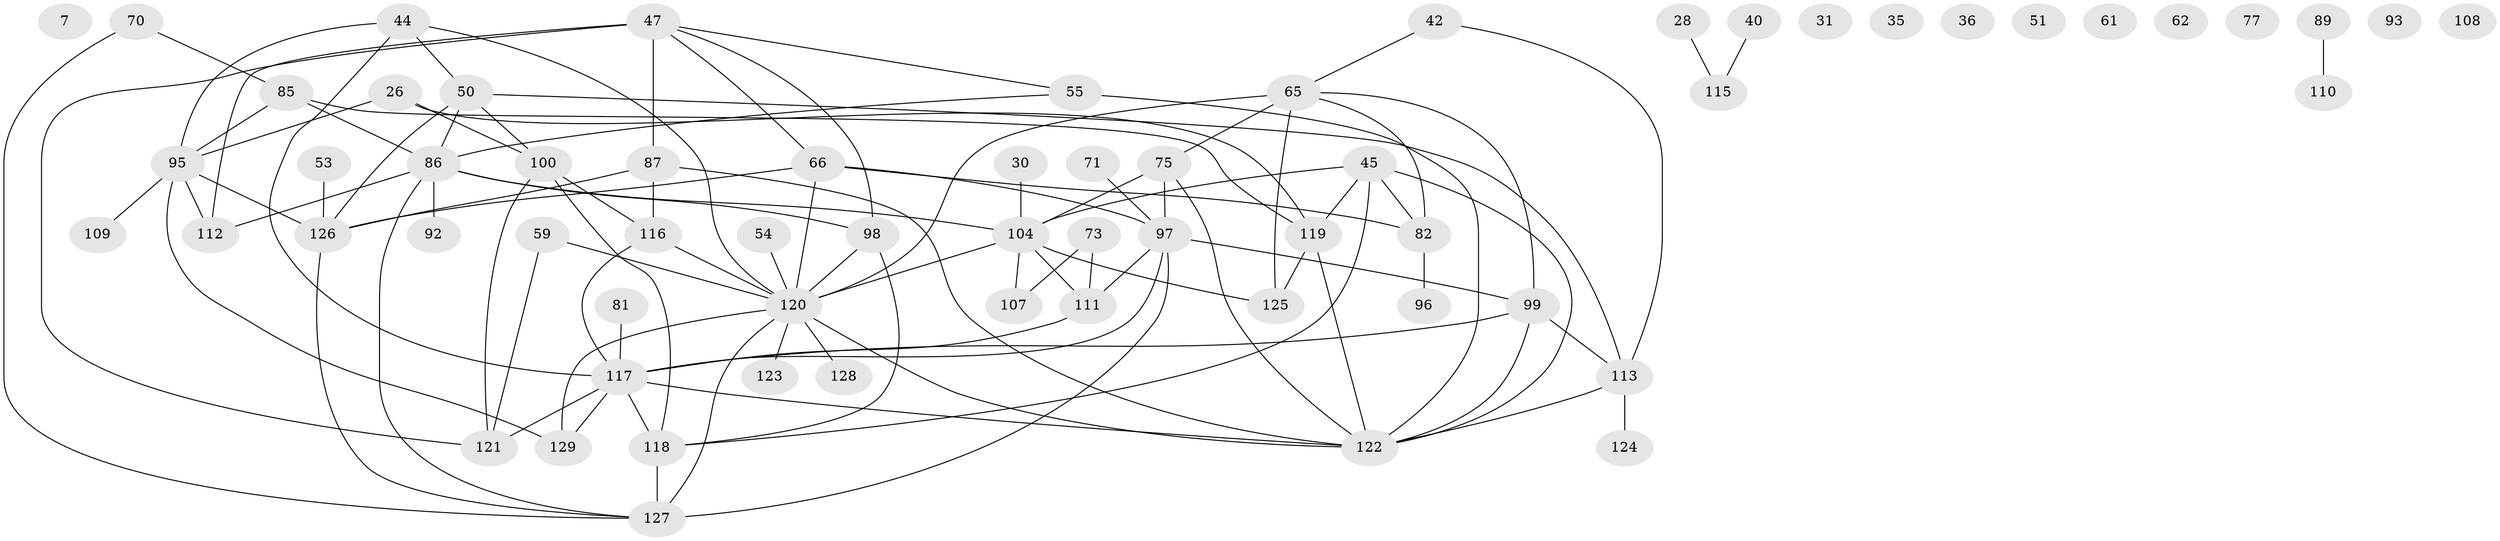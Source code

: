 // original degree distribution, {3: 0.20155038759689922, 2: 0.20930232558139536, 7: 0.03875968992248062, 4: 0.20155038759689922, 0: 0.07751937984496124, 5: 0.07751937984496124, 6: 0.05426356589147287, 1: 0.13178294573643412, 8: 0.007751937984496124}
// Generated by graph-tools (version 1.1) at 2025/38/03/09/25 04:38:55]
// undirected, 64 vertices, 102 edges
graph export_dot {
graph [start="1"]
  node [color=gray90,style=filled];
  7;
  26 [super="+11"];
  28;
  30;
  31;
  35;
  36;
  40;
  42;
  44;
  45 [super="+14"];
  47;
  50;
  51;
  53;
  54;
  55;
  59 [super="+27"];
  61;
  62;
  65 [super="+41"];
  66 [super="+23+32"];
  70;
  71;
  73;
  75 [super="+68"];
  77;
  81;
  82;
  85 [super="+12"];
  86 [super="+22+72"];
  87 [super="+80"];
  89;
  92;
  93;
  95 [super="+69"];
  96;
  97 [super="+76+90"];
  98 [super="+8+20+78+91"];
  99 [super="+3"];
  100;
  104 [super="+84+16+79+74"];
  107;
  108;
  109;
  110;
  111;
  112 [super="+58"];
  113 [super="+39+101"];
  115;
  116 [super="+46"];
  117 [super="+102+57+114"];
  118 [super="+52"];
  119 [super="+94"];
  120 [super="+17+15+67"];
  121 [super="+48"];
  122 [super="+83+43+103"];
  123;
  124;
  125;
  126 [super="+88+105"];
  127 [super="+10+64+106"];
  128 [super="+49"];
  129 [super="+21+63"];
  26 -- 100;
  26 -- 95;
  26 -- 119;
  28 -- 115;
  30 -- 104;
  40 -- 115;
  42 -- 65;
  42 -- 113;
  44 -- 50;
  44 -- 95;
  44 -- 120;
  44 -- 117;
  45 -- 119;
  45 -- 82;
  45 -- 118;
  45 -- 122;
  45 -- 104;
  47 -- 55;
  47 -- 121 [weight=2];
  47 -- 98;
  47 -- 66;
  47 -- 112;
  47 -- 87;
  50 -- 100;
  50 -- 113;
  50 -- 86;
  50 -- 126 [weight=2];
  53 -- 126;
  54 -- 120;
  55 -- 86;
  55 -- 122 [weight=2];
  59 -- 121;
  59 -- 120;
  65 -- 99 [weight=2];
  65 -- 125;
  65 -- 82;
  65 -- 75;
  65 -- 120 [weight=3];
  66 -- 120 [weight=2];
  66 -- 97;
  66 -- 82;
  66 -- 126;
  70 -- 85;
  70 -- 127;
  71 -- 97;
  73 -- 107;
  73 -- 111;
  75 -- 97 [weight=2];
  75 -- 122;
  75 -- 104;
  81 -- 117;
  82 -- 96;
  85 -- 119 [weight=2];
  85 -- 95 [weight=2];
  85 -- 86 [weight=2];
  86 -- 92;
  86 -- 104;
  86 -- 112;
  86 -- 98;
  86 -- 127;
  87 -- 116;
  87 -- 122;
  87 -- 126;
  89 -- 110;
  95 -- 112;
  95 -- 109;
  95 -- 126;
  95 -- 129;
  97 -- 99;
  97 -- 111;
  97 -- 127 [weight=2];
  97 -- 117;
  98 -- 120;
  98 -- 118;
  99 -- 113 [weight=2];
  99 -- 122;
  99 -- 117;
  100 -- 116 [weight=2];
  100 -- 121;
  100 -- 118;
  104 -- 125;
  104 -- 120 [weight=2];
  104 -- 107;
  104 -- 111;
  111 -- 117;
  113 -- 122 [weight=2];
  113 -- 124;
  116 -- 120 [weight=2];
  116 -- 117;
  117 -- 121 [weight=3];
  117 -- 118;
  117 -- 122 [weight=3];
  117 -- 129;
  118 -- 127;
  119 -- 125;
  119 -- 122 [weight=2];
  120 -- 128 [weight=2];
  120 -- 129 [weight=3];
  120 -- 123;
  120 -- 127 [weight=2];
  120 -- 122;
  126 -- 127 [weight=2];
}
